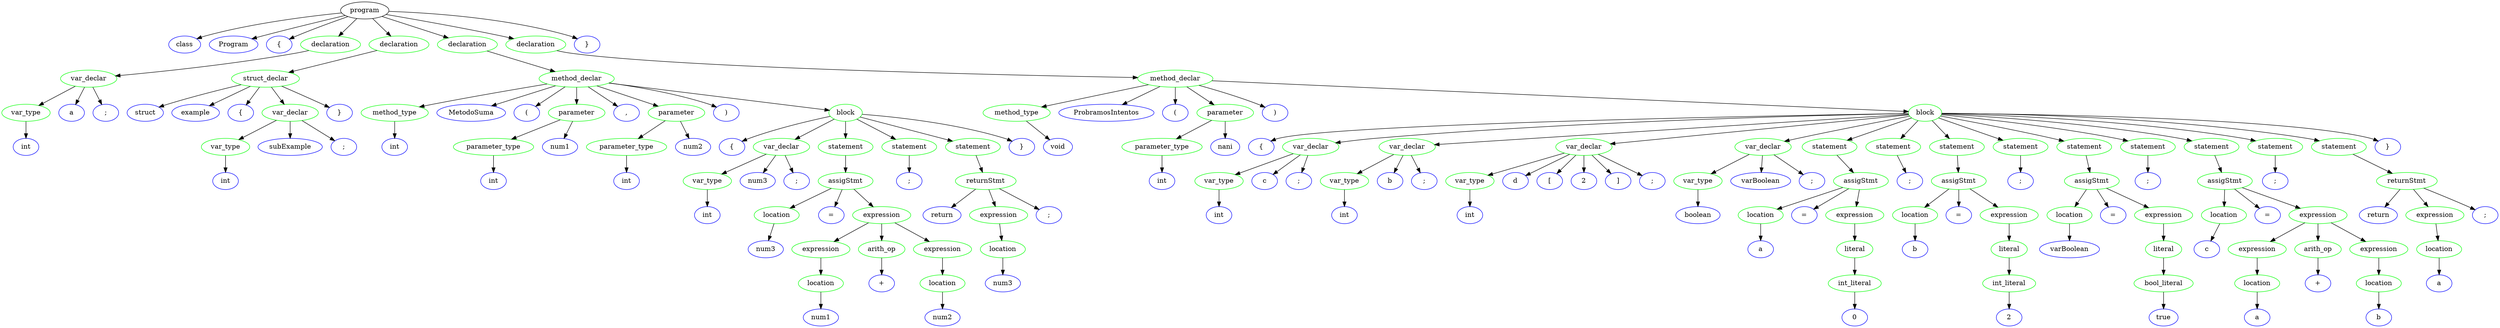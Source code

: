 // Trees/tree_example.gv
digraph "Trees/tree_example" {
	0 [label=program]
	1 [label=class color=blue]
	0 -> 1
	2 [label=Program color=blue]
	0 -> 2
	3 [label="{" color=blue]
	0 -> 3
	4 [label=declaration color=green]
	0 -> 4
	5 [label=var_declar color=green]
	4 -> 5
	6 [label=var_type color=green]
	5 -> 6
	7 [label=int color=blue]
	6 -> 7
	8 [label=a color=blue]
	5 -> 8
	9 [label=";" color=blue]
	5 -> 9
	10 [label=declaration color=green]
	0 -> 10
	11 [label=struct_declar color=green]
	10 -> 11
	12 [label=struct color=blue]
	11 -> 12
	13 [label=example color=blue]
	11 -> 13
	14 [label="{" color=blue]
	11 -> 14
	15 [label=var_declar color=green]
	11 -> 15
	16 [label=var_type color=green]
	15 -> 16
	17 [label=int color=blue]
	16 -> 17
	18 [label=subExample color=blue]
	15 -> 18
	19 [label=";" color=blue]
	15 -> 19
	20 [label="}" color=blue]
	11 -> 20
	21 [label=declaration color=green]
	0 -> 21
	22 [label=method_declar color=green]
	21 -> 22
	23 [label=method_type color=green]
	22 -> 23
	24 [label=int color=blue]
	23 -> 24
	25 [label=MetodoSuma color=blue]
	22 -> 25
	26 [label="(" color=blue]
	22 -> 26
	27 [label=parameter color=green]
	22 -> 27
	28 [label=parameter_type color=green]
	27 -> 28
	29 [label=int color=blue]
	28 -> 29
	30 [label=num1 color=blue]
	27 -> 30
	31 [label="," color=blue]
	22 -> 31
	32 [label=parameter color=green]
	22 -> 32
	33 [label=parameter_type color=green]
	32 -> 33
	34 [label=int color=blue]
	33 -> 34
	35 [label=num2 color=blue]
	32 -> 35
	36 [label=")" color=blue]
	22 -> 36
	37 [label=block color=green]
	22 -> 37
	38 [label="{" color=blue]
	37 -> 38
	39 [label=var_declar color=green]
	37 -> 39
	40 [label=var_type color=green]
	39 -> 40
	41 [label=int color=blue]
	40 -> 41
	42 [label=num3 color=blue]
	39 -> 42
	43 [label=";" color=blue]
	39 -> 43
	44 [label=statement color=green]
	37 -> 44
	45 [label=assigStmt color=green]
	44 -> 45
	46 [label=location color=green]
	45 -> 46
	47 [label=num3 color=blue]
	46 -> 47
	48 [label="=" color=blue]
	45 -> 48
	49 [label=expression color=green]
	45 -> 49
	50 [label=expression color=green]
	49 -> 50
	51 [label=location color=green]
	50 -> 51
	52 [label=num1 color=blue]
	51 -> 52
	53 [label=arith_op color=green]
	49 -> 53
	54 [label="+" color=blue]
	53 -> 54
	55 [label=expression color=green]
	49 -> 55
	56 [label=location color=green]
	55 -> 56
	57 [label=num2 color=blue]
	56 -> 57
	58 [label=statement color=green]
	37 -> 58
	59 [label=";" color=blue]
	58 -> 59
	60 [label=statement color=green]
	37 -> 60
	61 [label=returnStmt color=green]
	60 -> 61
	62 [label=return color=blue]
	61 -> 62
	63 [label=expression color=green]
	61 -> 63
	64 [label=location color=green]
	63 -> 64
	65 [label=num3 color=blue]
	64 -> 65
	66 [label=";" color=blue]
	61 -> 66
	67 [label="}" color=blue]
	37 -> 67
	68 [label=declaration color=green]
	0 -> 68
	69 [label=method_declar color=green]
	68 -> 69
	70 [label=method_type color=green]
	69 -> 70
	71 [label=void color=blue]
	70 -> 71
	72 [label=ProbramosIntentos color=blue]
	69 -> 72
	73 [label="(" color=blue]
	69 -> 73
	74 [label=parameter color=green]
	69 -> 74
	75 [label=parameter_type color=green]
	74 -> 75
	76 [label=int color=blue]
	75 -> 76
	77 [label=nani color=blue]
	74 -> 77
	78 [label=")" color=blue]
	69 -> 78
	79 [label=block color=green]
	69 -> 79
	80 [label="{" color=blue]
	79 -> 80
	81 [label=var_declar color=green]
	79 -> 81
	82 [label=var_type color=green]
	81 -> 82
	83 [label=int color=blue]
	82 -> 83
	84 [label=c color=blue]
	81 -> 84
	85 [label=";" color=blue]
	81 -> 85
	86 [label=var_declar color=green]
	79 -> 86
	87 [label=var_type color=green]
	86 -> 87
	88 [label=int color=blue]
	87 -> 88
	89 [label=b color=blue]
	86 -> 89
	90 [label=";" color=blue]
	86 -> 90
	91 [label=var_declar color=green]
	79 -> 91
	92 [label=var_type color=green]
	91 -> 92
	93 [label=int color=blue]
	92 -> 93
	94 [label=d color=blue]
	91 -> 94
	95 [label="[" color=blue]
	91 -> 95
	96 [label=2 color=blue]
	91 -> 96
	97 [label="]" color=blue]
	91 -> 97
	98 [label=";" color=blue]
	91 -> 98
	99 [label=var_declar color=green]
	79 -> 99
	100 [label=var_type color=green]
	99 -> 100
	101 [label=boolean color=blue]
	100 -> 101
	102 [label=varBoolean color=blue]
	99 -> 102
	103 [label=";" color=blue]
	99 -> 103
	104 [label=statement color=green]
	79 -> 104
	105 [label=assigStmt color=green]
	104 -> 105
	106 [label=location color=green]
	105 -> 106
	107 [label=a color=blue]
	106 -> 107
	108 [label="=" color=blue]
	105 -> 108
	109 [label=expression color=green]
	105 -> 109
	110 [label=literal color=green]
	109 -> 110
	111 [label=int_literal color=green]
	110 -> 111
	112 [label=0 color=blue]
	111 -> 112
	113 [label=statement color=green]
	79 -> 113
	114 [label=";" color=blue]
	113 -> 114
	115 [label=statement color=green]
	79 -> 115
	116 [label=assigStmt color=green]
	115 -> 116
	117 [label=location color=green]
	116 -> 117
	118 [label=b color=blue]
	117 -> 118
	119 [label="=" color=blue]
	116 -> 119
	120 [label=expression color=green]
	116 -> 120
	121 [label=literal color=green]
	120 -> 121
	122 [label=int_literal color=green]
	121 -> 122
	123 [label=2 color=blue]
	122 -> 123
	124 [label=statement color=green]
	79 -> 124
	125 [label=";" color=blue]
	124 -> 125
	126 [label=statement color=green]
	79 -> 126
	127 [label=assigStmt color=green]
	126 -> 127
	128 [label=location color=green]
	127 -> 128
	129 [label=varBoolean color=blue]
	128 -> 129
	130 [label="=" color=blue]
	127 -> 130
	131 [label=expression color=green]
	127 -> 131
	132 [label=literal color=green]
	131 -> 132
	133 [label=bool_literal color=green]
	132 -> 133
	134 [label=true color=blue]
	133 -> 134
	135 [label=statement color=green]
	79 -> 135
	136 [label=";" color=blue]
	135 -> 136
	137 [label=statement color=green]
	79 -> 137
	138 [label=assigStmt color=green]
	137 -> 138
	139 [label=location color=green]
	138 -> 139
	140 [label=c color=blue]
	139 -> 140
	141 [label="=" color=blue]
	138 -> 141
	142 [label=expression color=green]
	138 -> 142
	143 [label=expression color=green]
	142 -> 143
	144 [label=location color=green]
	143 -> 144
	145 [label=a color=blue]
	144 -> 145
	146 [label=arith_op color=green]
	142 -> 146
	147 [label="+" color=blue]
	146 -> 147
	148 [label=expression color=green]
	142 -> 148
	149 [label=location color=green]
	148 -> 149
	150 [label=b color=blue]
	149 -> 150
	151 [label=statement color=green]
	79 -> 151
	152 [label=";" color=blue]
	151 -> 152
	153 [label=statement color=green]
	79 -> 153
	154 [label=returnStmt color=green]
	153 -> 154
	155 [label=return color=blue]
	154 -> 155
	156 [label=expression color=green]
	154 -> 156
	157 [label=location color=green]
	156 -> 157
	158 [label=a color=blue]
	157 -> 158
	159 [label=";" color=blue]
	154 -> 159
	160 [label="}" color=blue]
	79 -> 160
	161 [label="}" color=blue]
	0 -> 161
}
